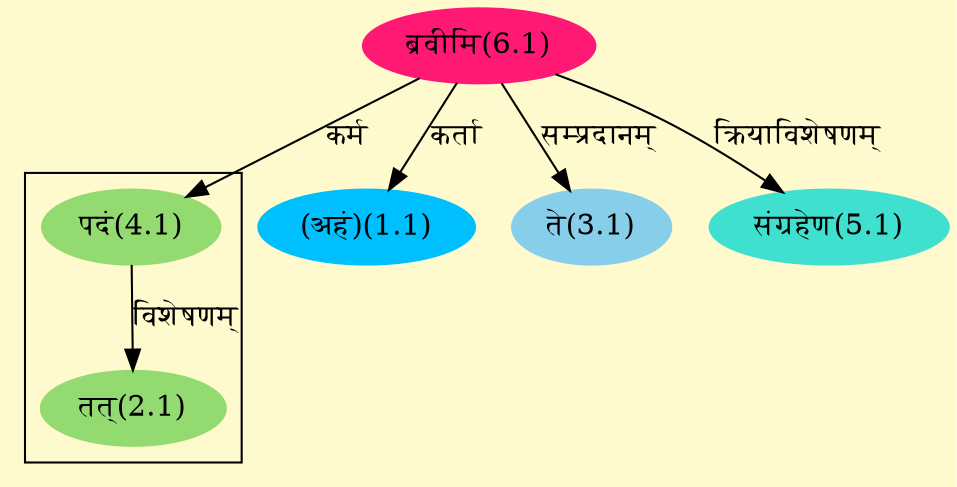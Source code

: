 digraph G{
rankdir=BT;
 compound=true;
 bgcolor="lemonchiffon1";

subgraph cluster_1{
Node2_1 [style=filled, color="#93DB70" label = "तत्(2.1)"]
Node4_1 [style=filled, color="#93DB70" label = "पदं(4.1)"]

}
Node1_1 [style=filled, color="#00BFFF" label = "(अहं)(1.1)"]
Node6_1 [style=filled, color="#FF1975" label = "ब्रवीमि(6.1)"]
Node3_1 [style=filled, color="#87CEEB" label = "ते(3.1)"]
Node4_1 [style=filled, color="#93DB70" label = "पदं(4.1)"]
Node5_1 [style=filled, color="#40E0D0" label = "संग्रहेण(5.1)"]
/* Start of Relations section */

Node1_1 -> Node6_1 [  label="कर्ता"  dir="back" ]
Node2_1 -> Node4_1 [  label="विशेषणम्"  dir="back" ]
Node3_1 -> Node6_1 [  label="सम्प्रदानम्"  dir="back" ]
Node4_1 -> Node6_1 [  label="कर्म"  dir="back" ]
Node5_1 -> Node6_1 [  label="क्रियाविशेषणम्"  dir="back" ]
}
